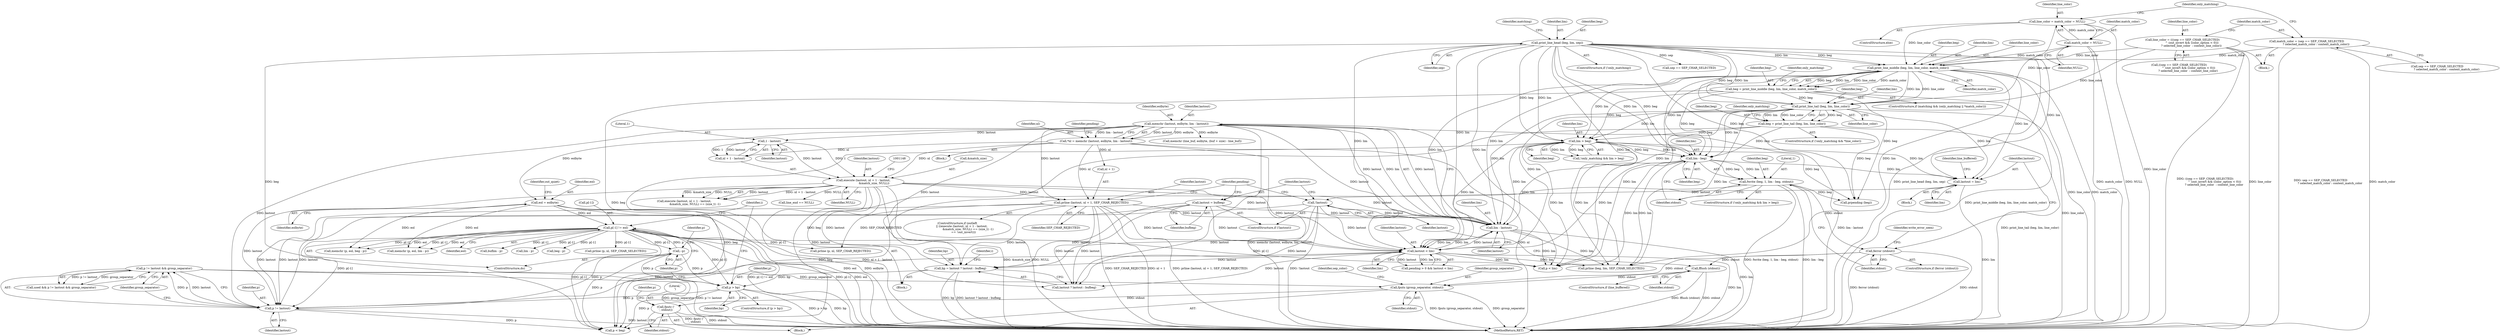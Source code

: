 digraph "0_savannah_8fcf61523644df42e1905c81bed26838e0b04f91@API" {
"1001231" [label="(Call,fputc ('\n', stdout))"];
"1001226" [label="(Call,fputs (group_separator, stdout))"];
"1001218" [label="(Call,p != lastout && group_separator)"];
"1001219" [label="(Call,p != lastout)"];
"1001205" [label="(Call,p[-1] != eol)"];
"1001203" [label="(Call,--p)"];
"1001199" [label="(Call,p > bp)"];
"1001183" [label="(Call,bp = lastout ? lastout : bufbeg)"];
"1001123" [label="(Call,memchr (lastout, eolbyte, lim - lastout))"];
"1001126" [label="(Call,lim - lastout)"];
"1001116" [label="(Call,lastout < lim)"];
"1001153" [label="(Call,prline (lastout, nl + 1, SEP_CHAR_REJECTED))"];
"1001137" [label="(Call,execute (lastout, nl + 1 - lastout,\n                        &match_size, NULL))"];
"1001141" [label="(Call,1 - lastout)"];
"1001121" [label="(Call,*nl = memchr (lastout, eolbyte, lim - lastout))"];
"1001108" [label="(Call,lastout = bufbeg)"];
"1001106" [label="(Call,!lastout)"];
"1001097" [label="(Call,lastout = lim)"];
"1001054" [label="(Call,print_line_middle (beg, lim, line_color, match_color))"];
"1000988" [label="(Call,print_line_head (beg, lim, sep))"];
"1001027" [label="(Call,line_color = match_color = NULL)"];
"1001029" [label="(Call,match_color = NULL)"];
"1001004" [label="(Call,line_color = (((sep == SEP_CHAR_SELECTED)\n                     ^ (out_invert && (color_option < 0)))\n                    ? selected_line_color  : context_line_color))"];
"1001018" [label="(Call,match_color = (sep == SEP_CHAR_SELECTED\n                     ? selected_match_color : context_match_color))"];
"1001067" [label="(Call,print_line_tail (beg, lim, line_color))"];
"1001052" [label="(Call,beg = print_line_middle (beg, lim, line_color, match_color))"];
"1001075" [label="(Call,lim > beg)"];
"1001065" [label="(Call,beg = print_line_tail (beg, lim, line_color))"];
"1001081" [label="(Call,lim - beg)"];
"1001169" [label="(Call,eol = eolbyte)"];
"1001086" [label="(Call,ferror (stdout))"];
"1001078" [label="(Call,fwrite (beg, 1, lim - beg, stdout))"];
"1001102" [label="(Call,fflush (stdout))"];
"1001216" [label="(Call,used && p != lastout && group_separator)"];
"1001045" [label="(ControlStructure,if (matching && (only_matching || *match_color)))"];
"1001415" [label="(MethodReturn,RET)"];
"1001232" [label="(Literal,'\n')"];
"1001005" [label="(Identifier,line_color)"];
"1001078" [label="(Call,fwrite (beg, 1, lim - beg, stdout))"];
"1001122" [label="(Identifier,nl)"];
"1001105" [label="(ControlStructure,if (!lastout))"];
"1001197" [label="(Identifier,i)"];
"1001098" [label="(Identifier,lastout)"];
"1000985" [label="(ControlStructure,if (!only_matching))"];
"1001198" [label="(ControlStructure,if (p > bp))"];
"1001074" [label="(Identifier,only_matching)"];
"1001210" [label="(Identifier,eol)"];
"1001303" [label="(Call,buflim - p)"];
"1001070" [label="(Identifier,line_color)"];
"1001059" [label="(ControlStructure,if (!only_matching && *line_color))"];
"1001144" [label="(Call,&match_size)"];
"1001356" [label="(Call,memchr (line_buf, eolbyte, (buf + size) - line_buf))"];
"1001052" [label="(Call,beg = print_line_middle (beg, lim, line_color, match_color))"];
"1001205" [label="(Call,p[-1] != eol)"];
"1001365" [label="(Call,line_end == NULL)"];
"1001226" [label="(Call,fputs (group_separator, stdout))"];
"1001153" [label="(Call,prline (lastout, nl + 1, SEP_CHAR_REJECTED))"];
"1000988" [label="(Call,print_line_head (beg, lim, sep))"];
"1001199" [label="(Call,p > bp)"];
"1001169" [label="(Call,eol = eolbyte)"];
"1001185" [label="(Call,lastout ? lastout : bufbeg)"];
"1001146" [label="(Identifier,NULL)"];
"1001065" [label="(Call,beg = print_line_tail (beg, lim, line_color))"];
"1001277" [label="(Call,memchr (p, eol, lim - p))"];
"1001086" [label="(Call,ferror (stdout))"];
"1001280" [label="(Call,lim - p)"];
"1001004" [label="(Call,line_color = (((sep == SEP_CHAR_SELECTED)\n                     ^ (out_invert && (color_option < 0)))\n                    ? selected_line_color  : context_line_color))"];
"1001053" [label="(Identifier,beg)"];
"1000981" [label="(Block,)"];
"1001055" [label="(Identifier,beg)"];
"1001181" [label="(Call,prpending (beg))"];
"1001227" [label="(Identifier,group_separator)"];
"1001121" [label="(Call,*nl = memchr (lastout, eolbyte, lim - lastout))"];
"1001068" [label="(Identifier,beg)"];
"1001112" [label="(Call,pending > 0 && lastout < lim)"];
"1001141" [label="(Call,1 - lastout)"];
"1000993" [label="(Identifier,matching)"];
"1001099" [label="(Identifier,lim)"];
"1001236" [label="(Identifier,p)"];
"1001018" [label="(Call,match_color = (sep == SEP_CHAR_SELECTED\n                     ? selected_match_color : context_match_color))"];
"1001222" [label="(Identifier,group_separator)"];
"1001035" [label="(Identifier,only_matching)"];
"1001003" [label="(Block,)"];
"1001066" [label="(Identifier,beg)"];
"1000990" [label="(Identifier,lim)"];
"1001079" [label="(Identifier,beg)"];
"1001184" [label="(Identifier,bp)"];
"1001031" [label="(Identifier,NULL)"];
"1001233" [label="(Identifier,stdout)"];
"1001250" [label="(Call,prline (p, nl, SEP_CHAR_REJECTED))"];
"1001171" [label="(Identifier,eolbyte)"];
"1001109" [label="(Identifier,lastout)"];
"1001069" [label="(Identifier,lim)"];
"1001142" [label="(Literal,1)"];
"1001056" [label="(Identifier,lim)"];
"1001220" [label="(Identifier,p)"];
"1001102" [label="(Call,fflush (stdout))"];
"1001219" [label="(Call,p != lastout)"];
"1001029" [label="(Call,match_color = NULL)"];
"1001090" [label="(Identifier,write_error_seen)"];
"1001125" [label="(Identifier,eolbyte)"];
"1001138" [label="(Identifier,lastout)"];
"1001132" [label="(ControlStructure,if (outleft\n          || ((execute (lastout, nl + 1 - lastout,\n                        &match_size, NULL) == (size_t) -1)\n              == !out_invert)))"];
"1001071" [label="(ControlStructure,if (!only_matching && lim > beg))"];
"1001107" [label="(Identifier,lastout)"];
"1001097" [label="(Call,lastout = lim)"];
"1001235" [label="(Call,p < beg)"];
"1001155" [label="(Call,nl + 1)"];
"1000989" [label="(Identifier,beg)"];
"1001116" [label="(Call,lastout < lim)"];
"1000995" [label="(Call,sep == SEP_CHAR_SELECTED)"];
"1001230" [label="(Identifier,sep_color)"];
"1001223" [label="(Block,)"];
"1001077" [label="(Identifier,beg)"];
"1001106" [label="(Call,!lastout)"];
"1001108" [label="(Call,lastout = bufbeg)"];
"1001206" [label="(Call,p[-1])"];
"1001085" [label="(ControlStructure,if (ferror (stdout)))"];
"1001191" [label="(Identifier,i)"];
"1001242" [label="(Call,memchr (p, eol, beg - p))"];
"1000991" [label="(Identifier,sep)"];
"1001030" [label="(Identifier,match_color)"];
"1001201" [label="(Identifier,bp)"];
"1001054" [label="(Call,print_line_middle (beg, lim, line_color, match_color))"];
"1001177" [label="(Identifier,out_quiet)"];
"1001117" [label="(Identifier,lastout)"];
"1001204" [label="(Identifier,p)"];
"1001200" [label="(Identifier,p)"];
"1001128" [label="(Identifier,lastout)"];
"1001154" [label="(Identifier,lastout)"];
"1001100" [label="(ControlStructure,if (line_buffered))"];
"1001082" [label="(Identifier,lim)"];
"1001139" [label="(Call,nl + 1 - lastout)"];
"1001006" [label="(Call,((sep == SEP_CHAR_SELECTED)\n                     ^ (out_invert && (color_option < 0)))\n                    ? selected_line_color  : context_line_color)"];
"1001081" [label="(Call,lim - beg)"];
"1001067" [label="(Call,print_line_tail (beg, lim, line_color))"];
"1001231" [label="(Call,fputc ('\n', stdout))"];
"1001118" [label="(Identifier,lim)"];
"1001062" [label="(Identifier,only_matching)"];
"1001137" [label="(Call,execute (lastout, nl + 1 - lastout,\n                        &match_size, NULL))"];
"1001126" [label="(Call,lim - lastout)"];
"1001228" [label="(Identifier,stdout)"];
"1001027" [label="(Call,line_color = match_color = NULL)"];
"1001020" [label="(Call,sep == SEP_CHAR_SELECTED\n                     ? selected_match_color : context_match_color)"];
"1001123" [label="(Call,memchr (lastout, eolbyte, lim - lastout))"];
"1001221" [label="(Identifier,lastout)"];
"1001110" [label="(Identifier,bufbeg)"];
"1001103" [label="(Identifier,stdout)"];
"1001127" [label="(Identifier,lim)"];
"1001026" [label="(ControlStructure,else)"];
"1001131" [label="(Identifier,pending)"];
"1001203" [label="(Call,--p)"];
"1001028" [label="(Identifier,line_color)"];
"1001183" [label="(Call,bp = lastout ? lastout : bufbeg)"];
"1001084" [label="(Identifier,stdout)"];
"1001057" [label="(Identifier,line_color)"];
"1001164" [label="(Block,)"];
"1001207" [label="(Identifier,p)"];
"1001101" [label="(Identifier,line_buffered)"];
"1001058" [label="(Identifier,match_color)"];
"1001083" [label="(Identifier,beg)"];
"1001072" [label="(Call,!only_matching && lim > beg)"];
"1001245" [label="(Call,beg - p)"];
"1001218" [label="(Call,p != lastout && group_separator)"];
"1001265" [label="(Call,p < lim)"];
"1001080" [label="(Literal,1)"];
"1001310" [label="(Call,prline (beg, lim, SEP_CHAR_SELECTED))"];
"1001170" [label="(Identifier,eol)"];
"1001124" [label="(Identifier,lastout)"];
"1001114" [label="(Identifier,pending)"];
"1001019" [label="(Identifier,match_color)"];
"1001087" [label="(Identifier,stdout)"];
"1001136" [label="(Call,execute (lastout, nl + 1 - lastout,\n                        &match_size, NULL) == (size_t) -1)"];
"1001202" [label="(ControlStructure,do)"];
"1001143" [label="(Identifier,lastout)"];
"1001158" [label="(Identifier,SEP_CHAR_REJECTED)"];
"1001119" [label="(Block,)"];
"1001288" [label="(Call,prline (p, nl, SEP_CHAR_SELECTED))"];
"1001075" [label="(Call,lim > beg)"];
"1001076" [label="(Identifier,lim)"];
"1001231" -> "1001223"  [label="AST: "];
"1001231" -> "1001233"  [label="CFG: "];
"1001232" -> "1001231"  [label="AST: "];
"1001233" -> "1001231"  [label="AST: "];
"1001236" -> "1001231"  [label="CFG: "];
"1001231" -> "1001415"  [label="DDG: stdout"];
"1001231" -> "1001415"  [label="DDG: fputc ('\n', stdout)"];
"1001226" -> "1001231"  [label="DDG: stdout"];
"1001226" -> "1001223"  [label="AST: "];
"1001226" -> "1001228"  [label="CFG: "];
"1001227" -> "1001226"  [label="AST: "];
"1001228" -> "1001226"  [label="AST: "];
"1001230" -> "1001226"  [label="CFG: "];
"1001226" -> "1001415"  [label="DDG: group_separator"];
"1001226" -> "1001415"  [label="DDG: fputs (group_separator, stdout)"];
"1001218" -> "1001226"  [label="DDG: group_separator"];
"1001086" -> "1001226"  [label="DDG: stdout"];
"1001102" -> "1001226"  [label="DDG: stdout"];
"1001218" -> "1001216"  [label="AST: "];
"1001218" -> "1001219"  [label="CFG: "];
"1001218" -> "1001222"  [label="CFG: "];
"1001219" -> "1001218"  [label="AST: "];
"1001222" -> "1001218"  [label="AST: "];
"1001216" -> "1001218"  [label="CFG: "];
"1001218" -> "1001415"  [label="DDG: p != lastout"];
"1001218" -> "1001415"  [label="DDG: group_separator"];
"1001218" -> "1001216"  [label="DDG: p != lastout"];
"1001218" -> "1001216"  [label="DDG: group_separator"];
"1001219" -> "1001218"  [label="DDG: p"];
"1001219" -> "1001218"  [label="DDG: lastout"];
"1001219" -> "1001221"  [label="CFG: "];
"1001220" -> "1001219"  [label="AST: "];
"1001221" -> "1001219"  [label="AST: "];
"1001222" -> "1001219"  [label="CFG: "];
"1001219" -> "1001415"  [label="DDG: lastout"];
"1001205" -> "1001219"  [label="DDG: p[-1]"];
"1001199" -> "1001219"  [label="DDG: p"];
"1001203" -> "1001219"  [label="DDG: p"];
"1001123" -> "1001219"  [label="DDG: lastout"];
"1001153" -> "1001219"  [label="DDG: lastout"];
"1001108" -> "1001219"  [label="DDG: lastout"];
"1001137" -> "1001219"  [label="DDG: lastout"];
"1001106" -> "1001219"  [label="DDG: lastout"];
"1001116" -> "1001219"  [label="DDG: lastout"];
"1001219" -> "1001235"  [label="DDG: p"];
"1001205" -> "1001202"  [label="AST: "];
"1001205" -> "1001210"  [label="CFG: "];
"1001206" -> "1001205"  [label="AST: "];
"1001210" -> "1001205"  [label="AST: "];
"1001204" -> "1001205"  [label="CFG: "];
"1001197" -> "1001205"  [label="CFG: "];
"1001205" -> "1001415"  [label="DDG: p[-1] != eol"];
"1001205" -> "1001415"  [label="DDG: p[-1]"];
"1001205" -> "1001415"  [label="DDG: eol"];
"1001205" -> "1001199"  [label="DDG: p[-1]"];
"1001205" -> "1001203"  [label="DDG: p[-1]"];
"1001203" -> "1001205"  [label="DDG: p"];
"1001169" -> "1001205"  [label="DDG: eol"];
"1001205" -> "1001235"  [label="DDG: p[-1]"];
"1001205" -> "1001242"  [label="DDG: p[-1]"];
"1001205" -> "1001242"  [label="DDG: eol"];
"1001205" -> "1001245"  [label="DDG: p[-1]"];
"1001205" -> "1001250"  [label="DDG: p[-1]"];
"1001205" -> "1001265"  [label="DDG: p[-1]"];
"1001205" -> "1001277"  [label="DDG: p[-1]"];
"1001205" -> "1001277"  [label="DDG: eol"];
"1001205" -> "1001280"  [label="DDG: p[-1]"];
"1001205" -> "1001288"  [label="DDG: p[-1]"];
"1001205" -> "1001303"  [label="DDG: p[-1]"];
"1001203" -> "1001202"  [label="AST: "];
"1001203" -> "1001204"  [label="CFG: "];
"1001204" -> "1001203"  [label="AST: "];
"1001207" -> "1001203"  [label="CFG: "];
"1001203" -> "1001199"  [label="DDG: p"];
"1001199" -> "1001203"  [label="DDG: p"];
"1001203" -> "1001235"  [label="DDG: p"];
"1001199" -> "1001198"  [label="AST: "];
"1001199" -> "1001201"  [label="CFG: "];
"1001200" -> "1001199"  [label="AST: "];
"1001201" -> "1001199"  [label="AST: "];
"1001204" -> "1001199"  [label="CFG: "];
"1001197" -> "1001199"  [label="CFG: "];
"1001199" -> "1001415"  [label="DDG: p > bp"];
"1001199" -> "1001415"  [label="DDG: bp"];
"1001183" -> "1001199"  [label="DDG: bp"];
"1001199" -> "1001235"  [label="DDG: p"];
"1001183" -> "1001164"  [label="AST: "];
"1001183" -> "1001185"  [label="CFG: "];
"1001184" -> "1001183"  [label="AST: "];
"1001185" -> "1001183"  [label="AST: "];
"1001191" -> "1001183"  [label="CFG: "];
"1001183" -> "1001415"  [label="DDG: lastout ? lastout : bufbeg"];
"1001183" -> "1001415"  [label="DDG: bp"];
"1001123" -> "1001183"  [label="DDG: lastout"];
"1001153" -> "1001183"  [label="DDG: lastout"];
"1001108" -> "1001183"  [label="DDG: lastout"];
"1001137" -> "1001183"  [label="DDG: lastout"];
"1001106" -> "1001183"  [label="DDG: lastout"];
"1001116" -> "1001183"  [label="DDG: lastout"];
"1001123" -> "1001121"  [label="AST: "];
"1001123" -> "1001126"  [label="CFG: "];
"1001124" -> "1001123"  [label="AST: "];
"1001125" -> "1001123"  [label="AST: "];
"1001126" -> "1001123"  [label="AST: "];
"1001121" -> "1001123"  [label="CFG: "];
"1001123" -> "1001415"  [label="DDG: lim - lastout"];
"1001123" -> "1001116"  [label="DDG: lastout"];
"1001123" -> "1001121"  [label="DDG: lastout"];
"1001123" -> "1001121"  [label="DDG: eolbyte"];
"1001123" -> "1001121"  [label="DDG: lim - lastout"];
"1001126" -> "1001123"  [label="DDG: lastout"];
"1001126" -> "1001123"  [label="DDG: lim"];
"1001123" -> "1001126"  [label="DDG: lastout"];
"1001123" -> "1001141"  [label="DDG: lastout"];
"1001123" -> "1001153"  [label="DDG: lastout"];
"1001123" -> "1001169"  [label="DDG: eolbyte"];
"1001123" -> "1001185"  [label="DDG: lastout"];
"1001123" -> "1001356"  [label="DDG: eolbyte"];
"1001126" -> "1001128"  [label="CFG: "];
"1001127" -> "1001126"  [label="AST: "];
"1001128" -> "1001126"  [label="AST: "];
"1001126" -> "1001415"  [label="DDG: lim"];
"1001126" -> "1001116"  [label="DDG: lim"];
"1001116" -> "1001126"  [label="DDG: lim"];
"1001116" -> "1001126"  [label="DDG: lastout"];
"1001054" -> "1001126"  [label="DDG: lim"];
"1000988" -> "1001126"  [label="DDG: lim"];
"1001067" -> "1001126"  [label="DDG: lim"];
"1001075" -> "1001126"  [label="DDG: lim"];
"1001081" -> "1001126"  [label="DDG: lim"];
"1001153" -> "1001126"  [label="DDG: lastout"];
"1001108" -> "1001126"  [label="DDG: lastout"];
"1001137" -> "1001126"  [label="DDG: lastout"];
"1001106" -> "1001126"  [label="DDG: lastout"];
"1001126" -> "1001265"  [label="DDG: lim"];
"1001126" -> "1001310"  [label="DDG: lim"];
"1001116" -> "1001112"  [label="AST: "];
"1001116" -> "1001118"  [label="CFG: "];
"1001117" -> "1001116"  [label="AST: "];
"1001118" -> "1001116"  [label="AST: "];
"1001112" -> "1001116"  [label="CFG: "];
"1001116" -> "1001415"  [label="DDG: lim"];
"1001116" -> "1001112"  [label="DDG: lastout"];
"1001116" -> "1001112"  [label="DDG: lim"];
"1001153" -> "1001116"  [label="DDG: lastout"];
"1001108" -> "1001116"  [label="DDG: lastout"];
"1001137" -> "1001116"  [label="DDG: lastout"];
"1001106" -> "1001116"  [label="DDG: lastout"];
"1001054" -> "1001116"  [label="DDG: lim"];
"1000988" -> "1001116"  [label="DDG: lim"];
"1001067" -> "1001116"  [label="DDG: lim"];
"1001075" -> "1001116"  [label="DDG: lim"];
"1001081" -> "1001116"  [label="DDG: lim"];
"1001116" -> "1001185"  [label="DDG: lastout"];
"1001116" -> "1001265"  [label="DDG: lim"];
"1001116" -> "1001310"  [label="DDG: lim"];
"1001153" -> "1001132"  [label="AST: "];
"1001153" -> "1001158"  [label="CFG: "];
"1001154" -> "1001153"  [label="AST: "];
"1001155" -> "1001153"  [label="AST: "];
"1001158" -> "1001153"  [label="AST: "];
"1001114" -> "1001153"  [label="CFG: "];
"1001153" -> "1001415"  [label="DDG: nl + 1"];
"1001153" -> "1001415"  [label="DDG: prline (lastout, nl + 1, SEP_CHAR_REJECTED)"];
"1001153" -> "1001415"  [label="DDG: SEP_CHAR_REJECTED"];
"1001137" -> "1001153"  [label="DDG: lastout"];
"1001121" -> "1001153"  [label="DDG: nl"];
"1001153" -> "1001185"  [label="DDG: lastout"];
"1001153" -> "1001250"  [label="DDG: SEP_CHAR_REJECTED"];
"1001137" -> "1001136"  [label="AST: "];
"1001137" -> "1001146"  [label="CFG: "];
"1001138" -> "1001137"  [label="AST: "];
"1001139" -> "1001137"  [label="AST: "];
"1001144" -> "1001137"  [label="AST: "];
"1001146" -> "1001137"  [label="AST: "];
"1001148" -> "1001137"  [label="CFG: "];
"1001137" -> "1001415"  [label="DDG: NULL"];
"1001137" -> "1001415"  [label="DDG: nl + 1 - lastout"];
"1001137" -> "1001415"  [label="DDG: &match_size"];
"1001137" -> "1001136"  [label="DDG: lastout"];
"1001137" -> "1001136"  [label="DDG: nl + 1 - lastout"];
"1001137" -> "1001136"  [label="DDG: &match_size"];
"1001137" -> "1001136"  [label="DDG: NULL"];
"1001141" -> "1001137"  [label="DDG: lastout"];
"1001141" -> "1001137"  [label="DDG: 1"];
"1001121" -> "1001137"  [label="DDG: nl"];
"1001137" -> "1001185"  [label="DDG: lastout"];
"1001137" -> "1001365"  [label="DDG: NULL"];
"1001141" -> "1001139"  [label="AST: "];
"1001141" -> "1001143"  [label="CFG: "];
"1001142" -> "1001141"  [label="AST: "];
"1001143" -> "1001141"  [label="AST: "];
"1001139" -> "1001141"  [label="CFG: "];
"1001141" -> "1001139"  [label="DDG: 1"];
"1001141" -> "1001139"  [label="DDG: lastout"];
"1001121" -> "1001119"  [label="AST: "];
"1001122" -> "1001121"  [label="AST: "];
"1001131" -> "1001121"  [label="CFG: "];
"1001121" -> "1001415"  [label="DDG: memchr (lastout, eolbyte, lim - lastout)"];
"1001121" -> "1001415"  [label="DDG: nl"];
"1001121" -> "1001139"  [label="DDG: nl"];
"1001121" -> "1001155"  [label="DDG: nl"];
"1001108" -> "1001105"  [label="AST: "];
"1001108" -> "1001110"  [label="CFG: "];
"1001109" -> "1001108"  [label="AST: "];
"1001110" -> "1001108"  [label="AST: "];
"1001114" -> "1001108"  [label="CFG: "];
"1001108" -> "1001185"  [label="DDG: lastout"];
"1001106" -> "1001105"  [label="AST: "];
"1001106" -> "1001107"  [label="CFG: "];
"1001107" -> "1001106"  [label="AST: "];
"1001109" -> "1001106"  [label="CFG: "];
"1001114" -> "1001106"  [label="CFG: "];
"1001106" -> "1001415"  [label="DDG: !lastout"];
"1001097" -> "1001106"  [label="DDG: lastout"];
"1001106" -> "1001185"  [label="DDG: lastout"];
"1001097" -> "1000981"  [label="AST: "];
"1001097" -> "1001099"  [label="CFG: "];
"1001098" -> "1001097"  [label="AST: "];
"1001099" -> "1001097"  [label="AST: "];
"1001101" -> "1001097"  [label="CFG: "];
"1001097" -> "1001415"  [label="DDG: lim"];
"1001054" -> "1001097"  [label="DDG: lim"];
"1000988" -> "1001097"  [label="DDG: lim"];
"1001067" -> "1001097"  [label="DDG: lim"];
"1001075" -> "1001097"  [label="DDG: lim"];
"1001081" -> "1001097"  [label="DDG: lim"];
"1001054" -> "1001052"  [label="AST: "];
"1001054" -> "1001058"  [label="CFG: "];
"1001055" -> "1001054"  [label="AST: "];
"1001056" -> "1001054"  [label="AST: "];
"1001057" -> "1001054"  [label="AST: "];
"1001058" -> "1001054"  [label="AST: "];
"1001052" -> "1001054"  [label="CFG: "];
"1001054" -> "1001415"  [label="DDG: line_color"];
"1001054" -> "1001415"  [label="DDG: match_color"];
"1001054" -> "1001052"  [label="DDG: beg"];
"1001054" -> "1001052"  [label="DDG: lim"];
"1001054" -> "1001052"  [label="DDG: line_color"];
"1001054" -> "1001052"  [label="DDG: match_color"];
"1000988" -> "1001054"  [label="DDG: beg"];
"1000988" -> "1001054"  [label="DDG: lim"];
"1001027" -> "1001054"  [label="DDG: line_color"];
"1001004" -> "1001054"  [label="DDG: line_color"];
"1001018" -> "1001054"  [label="DDG: match_color"];
"1001029" -> "1001054"  [label="DDG: match_color"];
"1001054" -> "1001067"  [label="DDG: lim"];
"1001054" -> "1001067"  [label="DDG: line_color"];
"1001054" -> "1001075"  [label="DDG: lim"];
"1001054" -> "1001081"  [label="DDG: lim"];
"1001054" -> "1001265"  [label="DDG: lim"];
"1001054" -> "1001310"  [label="DDG: lim"];
"1000988" -> "1000985"  [label="AST: "];
"1000988" -> "1000991"  [label="CFG: "];
"1000989" -> "1000988"  [label="AST: "];
"1000990" -> "1000988"  [label="AST: "];
"1000991" -> "1000988"  [label="AST: "];
"1000993" -> "1000988"  [label="CFG: "];
"1000988" -> "1001415"  [label="DDG: print_line_head (beg, lim, sep)"];
"1000988" -> "1000995"  [label="DDG: sep"];
"1000988" -> "1001067"  [label="DDG: beg"];
"1000988" -> "1001067"  [label="DDG: lim"];
"1000988" -> "1001075"  [label="DDG: lim"];
"1000988" -> "1001075"  [label="DDG: beg"];
"1000988" -> "1001081"  [label="DDG: lim"];
"1000988" -> "1001081"  [label="DDG: beg"];
"1000988" -> "1001181"  [label="DDG: beg"];
"1000988" -> "1001235"  [label="DDG: beg"];
"1000988" -> "1001265"  [label="DDG: lim"];
"1000988" -> "1001310"  [label="DDG: lim"];
"1001027" -> "1001026"  [label="AST: "];
"1001027" -> "1001029"  [label="CFG: "];
"1001028" -> "1001027"  [label="AST: "];
"1001029" -> "1001027"  [label="AST: "];
"1001035" -> "1001027"  [label="CFG: "];
"1001027" -> "1001415"  [label="DDG: line_color"];
"1001029" -> "1001027"  [label="DDG: match_color"];
"1001027" -> "1001067"  [label="DDG: line_color"];
"1001029" -> "1001031"  [label="CFG: "];
"1001030" -> "1001029"  [label="AST: "];
"1001031" -> "1001029"  [label="AST: "];
"1001029" -> "1001415"  [label="DDG: match_color"];
"1001029" -> "1001415"  [label="DDG: NULL"];
"1001004" -> "1001003"  [label="AST: "];
"1001004" -> "1001006"  [label="CFG: "];
"1001005" -> "1001004"  [label="AST: "];
"1001006" -> "1001004"  [label="AST: "];
"1001019" -> "1001004"  [label="CFG: "];
"1001004" -> "1001415"  [label="DDG: line_color"];
"1001004" -> "1001415"  [label="DDG: ((sep == SEP_CHAR_SELECTED)\n                     ^ (out_invert && (color_option < 0)))\n                    ? selected_line_color  : context_line_color"];
"1001004" -> "1001067"  [label="DDG: line_color"];
"1001018" -> "1001003"  [label="AST: "];
"1001018" -> "1001020"  [label="CFG: "];
"1001019" -> "1001018"  [label="AST: "];
"1001020" -> "1001018"  [label="AST: "];
"1001035" -> "1001018"  [label="CFG: "];
"1001018" -> "1001415"  [label="DDG: match_color"];
"1001018" -> "1001415"  [label="DDG: sep == SEP_CHAR_SELECTED\n                     ? selected_match_color : context_match_color"];
"1001067" -> "1001065"  [label="AST: "];
"1001067" -> "1001070"  [label="CFG: "];
"1001068" -> "1001067"  [label="AST: "];
"1001069" -> "1001067"  [label="AST: "];
"1001070" -> "1001067"  [label="AST: "];
"1001065" -> "1001067"  [label="CFG: "];
"1001067" -> "1001415"  [label="DDG: line_color"];
"1001067" -> "1001065"  [label="DDG: beg"];
"1001067" -> "1001065"  [label="DDG: lim"];
"1001067" -> "1001065"  [label="DDG: line_color"];
"1001052" -> "1001067"  [label="DDG: beg"];
"1001067" -> "1001075"  [label="DDG: lim"];
"1001067" -> "1001081"  [label="DDG: lim"];
"1001067" -> "1001265"  [label="DDG: lim"];
"1001067" -> "1001310"  [label="DDG: lim"];
"1001052" -> "1001045"  [label="AST: "];
"1001053" -> "1001052"  [label="AST: "];
"1001062" -> "1001052"  [label="CFG: "];
"1001052" -> "1001415"  [label="DDG: print_line_middle (beg, lim, line_color, match_color)"];
"1001052" -> "1001075"  [label="DDG: beg"];
"1001052" -> "1001081"  [label="DDG: beg"];
"1001052" -> "1001181"  [label="DDG: beg"];
"1001052" -> "1001235"  [label="DDG: beg"];
"1001075" -> "1001072"  [label="AST: "];
"1001075" -> "1001077"  [label="CFG: "];
"1001076" -> "1001075"  [label="AST: "];
"1001077" -> "1001075"  [label="AST: "];
"1001072" -> "1001075"  [label="CFG: "];
"1001075" -> "1001072"  [label="DDG: lim"];
"1001075" -> "1001072"  [label="DDG: beg"];
"1001065" -> "1001075"  [label="DDG: beg"];
"1001075" -> "1001081"  [label="DDG: lim"];
"1001075" -> "1001081"  [label="DDG: beg"];
"1001075" -> "1001181"  [label="DDG: beg"];
"1001075" -> "1001235"  [label="DDG: beg"];
"1001075" -> "1001265"  [label="DDG: lim"];
"1001075" -> "1001310"  [label="DDG: lim"];
"1001065" -> "1001059"  [label="AST: "];
"1001066" -> "1001065"  [label="AST: "];
"1001074" -> "1001065"  [label="CFG: "];
"1001065" -> "1001415"  [label="DDG: print_line_tail (beg, lim, line_color)"];
"1001065" -> "1001081"  [label="DDG: beg"];
"1001065" -> "1001181"  [label="DDG: beg"];
"1001065" -> "1001235"  [label="DDG: beg"];
"1001081" -> "1001078"  [label="AST: "];
"1001081" -> "1001083"  [label="CFG: "];
"1001082" -> "1001081"  [label="AST: "];
"1001083" -> "1001081"  [label="AST: "];
"1001084" -> "1001081"  [label="CFG: "];
"1001081" -> "1001078"  [label="DDG: beg"];
"1001081" -> "1001078"  [label="DDG: lim"];
"1001081" -> "1001265"  [label="DDG: lim"];
"1001081" -> "1001310"  [label="DDG: lim"];
"1001169" -> "1001164"  [label="AST: "];
"1001169" -> "1001171"  [label="CFG: "];
"1001170" -> "1001169"  [label="AST: "];
"1001171" -> "1001169"  [label="AST: "];
"1001177" -> "1001169"  [label="CFG: "];
"1001169" -> "1001415"  [label="DDG: eol"];
"1001169" -> "1001415"  [label="DDG: eolbyte"];
"1001169" -> "1001242"  [label="DDG: eol"];
"1001169" -> "1001277"  [label="DDG: eol"];
"1001086" -> "1001085"  [label="AST: "];
"1001086" -> "1001087"  [label="CFG: "];
"1001087" -> "1001086"  [label="AST: "];
"1001090" -> "1001086"  [label="CFG: "];
"1001098" -> "1001086"  [label="CFG: "];
"1001086" -> "1001415"  [label="DDG: stdout"];
"1001086" -> "1001415"  [label="DDG: ferror (stdout)"];
"1001078" -> "1001086"  [label="DDG: stdout"];
"1001086" -> "1001102"  [label="DDG: stdout"];
"1001078" -> "1001071"  [label="AST: "];
"1001078" -> "1001084"  [label="CFG: "];
"1001079" -> "1001078"  [label="AST: "];
"1001080" -> "1001078"  [label="AST: "];
"1001084" -> "1001078"  [label="AST: "];
"1001087" -> "1001078"  [label="CFG: "];
"1001078" -> "1001415"  [label="DDG: fwrite (beg, 1, lim - beg, stdout)"];
"1001078" -> "1001415"  [label="DDG: lim - beg"];
"1001078" -> "1001181"  [label="DDG: beg"];
"1001078" -> "1001235"  [label="DDG: beg"];
"1001102" -> "1001100"  [label="AST: "];
"1001102" -> "1001103"  [label="CFG: "];
"1001103" -> "1001102"  [label="AST: "];
"1001107" -> "1001102"  [label="CFG: "];
"1001102" -> "1001415"  [label="DDG: stdout"];
"1001102" -> "1001415"  [label="DDG: fflush (stdout)"];
}
